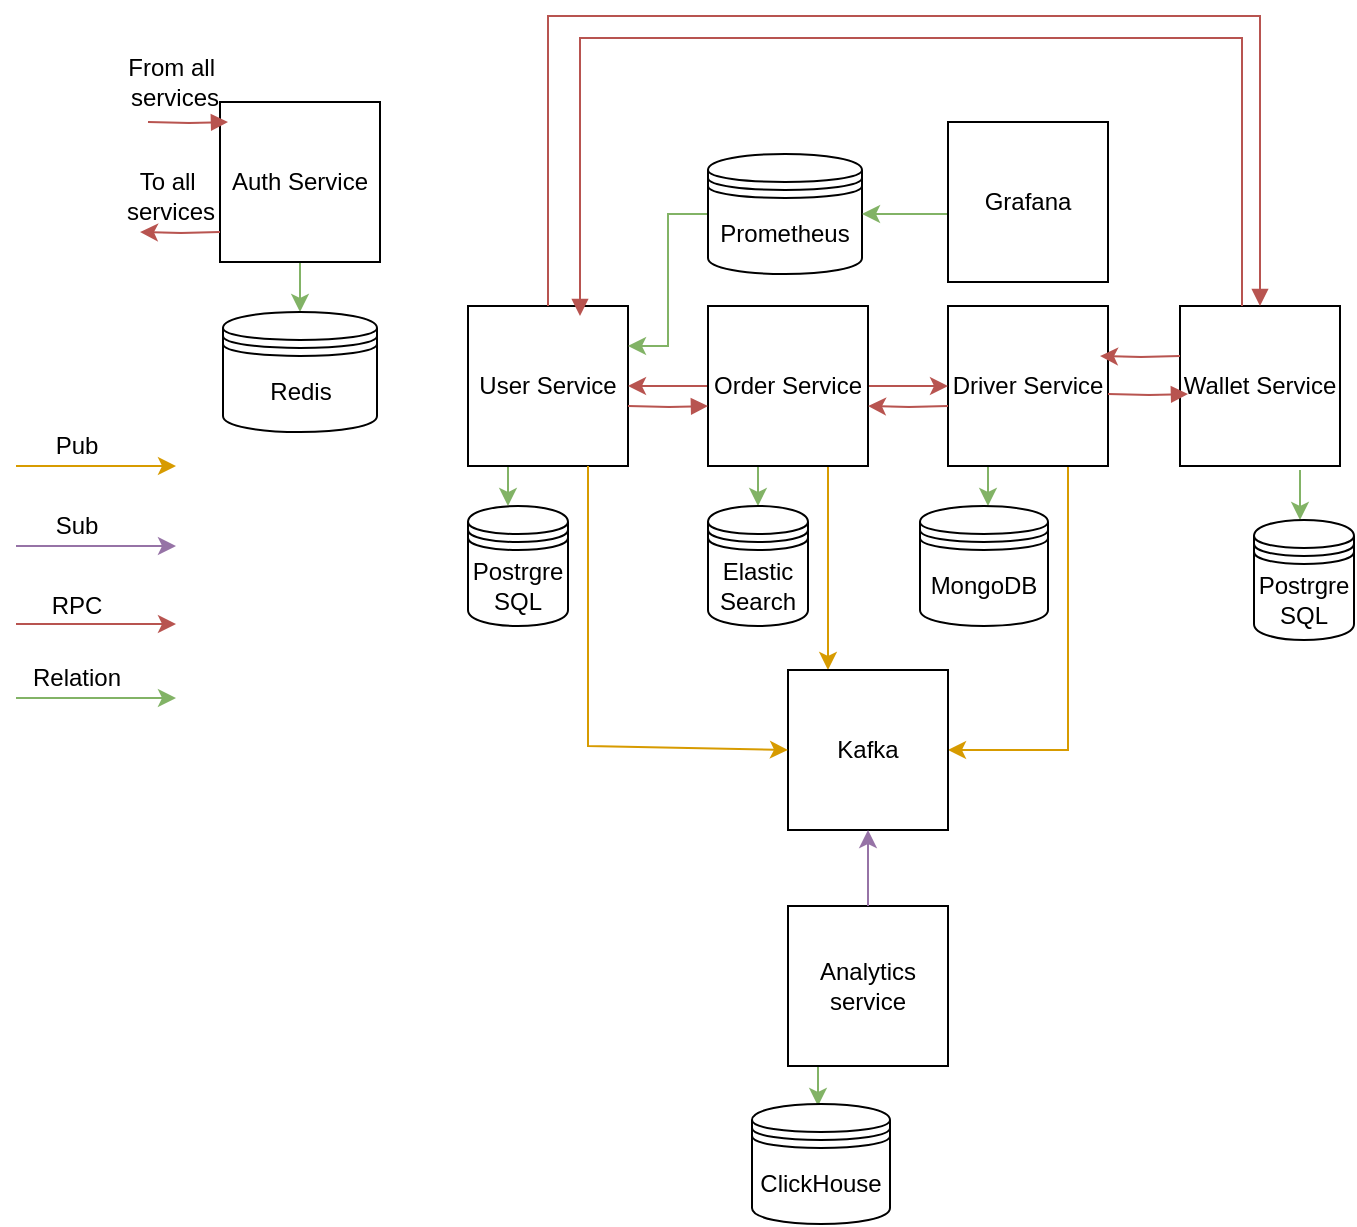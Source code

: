 <mxfile version="26.2.14">
  <diagram id="zFBP-XUctE3nVF9cw5jl" name="Page-1">
    <mxGraphModel grid="0" page="1" gridSize="10" guides="1" tooltips="1" connect="1" arrows="1" fold="1" pageScale="1" pageWidth="827" pageHeight="1169" math="0" shadow="0">
      <root>
        <mxCell id="0" />
        <mxCell id="1" parent="0" />
        <mxCell id="vAEZp4bgzZWKbFIoxMAY-40" value="" style="edgeStyle=orthogonalEdgeStyle;rounded=0;orthogonalLoop=1;jettySize=auto;html=1;fillColor=#d5e8d4;strokeColor=#82b366;" edge="1" parent="1" source="vAEZp4bgzZWKbFIoxMAY-1" target="vAEZp4bgzZWKbFIoxMAY-27">
          <mxGeometry relative="1" as="geometry">
            <Array as="points">
              <mxPoint x="260" y="250" />
              <mxPoint x="260" y="250" />
            </Array>
          </mxGeometry>
        </mxCell>
        <mxCell id="UwVDJzkmAjL8HctPfZV4-12" value="" style="edgeStyle=orthogonalEdgeStyle;rounded=0;orthogonalLoop=1;jettySize=auto;html=1;fillColor=#d5e8d4;strokeColor=#82b366;entryX=0.5;entryY=0;entryDx=0;entryDy=0;exitX=0.5;exitY=1;exitDx=0;exitDy=0;" edge="1" parent="1" source="1L8-W3_45SVC8CiAPReL-1" target="P5T-EjvxsfBQwfRlNmyN-1">
          <mxGeometry relative="1" as="geometry">
            <mxPoint x="83" y="142" as="targetPoint" />
          </mxGeometry>
        </mxCell>
        <mxCell id="vAEZp4bgzZWKbFIoxMAY-1" value="User Service" style="whiteSpace=wrap;html=1;aspect=fixed;" vertex="1" parent="1">
          <mxGeometry x="240" y="160" width="80" height="80" as="geometry" />
        </mxCell>
        <mxCell id="vAEZp4bgzZWKbFIoxMAY-44" value="" style="edgeStyle=orthogonalEdgeStyle;rounded=0;orthogonalLoop=1;jettySize=auto;html=1;exitX=0.25;exitY=1;exitDx=0;exitDy=0;fillColor=#d5e8d4;strokeColor=#82b366;" edge="1" parent="1" source="vAEZp4bgzZWKbFIoxMAY-2" target="vAEZp4bgzZWKbFIoxMAY-41">
          <mxGeometry relative="1" as="geometry">
            <Array as="points">
              <mxPoint x="500" y="250" />
              <mxPoint x="500" y="250" />
            </Array>
          </mxGeometry>
        </mxCell>
        <mxCell id="vAEZp4bgzZWKbFIoxMAY-47" style="edgeStyle=orthogonalEdgeStyle;rounded=0;orthogonalLoop=1;jettySize=auto;html=1;exitX=0.75;exitY=1;exitDx=0;exitDy=0;entryX=1;entryY=0.5;entryDx=0;entryDy=0;fillColor=#ffe6cc;strokeColor=#d79b00;" edge="1" parent="1" source="vAEZp4bgzZWKbFIoxMAY-2" target="vAEZp4bgzZWKbFIoxMAY-19">
          <mxGeometry relative="1" as="geometry" />
        </mxCell>
        <mxCell id="vAEZp4bgzZWKbFIoxMAY-2" value="Driver Service" style="whiteSpace=wrap;html=1;aspect=fixed;" vertex="1" parent="1">
          <mxGeometry x="480" y="160" width="80" height="80" as="geometry" />
        </mxCell>
        <mxCell id="vAEZp4bgzZWKbFIoxMAY-34" style="edgeStyle=orthogonalEdgeStyle;rounded=0;orthogonalLoop=1;jettySize=auto;html=1;exitX=0;exitY=1;exitDx=0;exitDy=0;entryX=0.5;entryY=0;entryDx=0;entryDy=0;fillColor=#d5e8d4;strokeColor=#82b366;" edge="1" parent="1" source="vAEZp4bgzZWKbFIoxMAY-4" target="vAEZp4bgzZWKbFIoxMAY-30">
          <mxGeometry relative="1" as="geometry" />
        </mxCell>
        <mxCell id="vAEZp4bgzZWKbFIoxMAY-46" style="edgeStyle=orthogonalEdgeStyle;rounded=0;orthogonalLoop=1;jettySize=auto;html=1;exitX=0.75;exitY=1;exitDx=0;exitDy=0;entryX=0.25;entryY=0;entryDx=0;entryDy=0;fillColor=#ffe6cc;strokeColor=#d79b00;" edge="1" parent="1" source="vAEZp4bgzZWKbFIoxMAY-4" target="vAEZp4bgzZWKbFIoxMAY-19">
          <mxGeometry relative="1" as="geometry" />
        </mxCell>
        <mxCell id="vAEZp4bgzZWKbFIoxMAY-50" value="" style="edgeStyle=orthogonalEdgeStyle;rounded=0;orthogonalLoop=1;jettySize=auto;html=1;fillColor=#f8cecc;strokeColor=#b85450;" edge="1" parent="1" source="vAEZp4bgzZWKbFIoxMAY-4" target="vAEZp4bgzZWKbFIoxMAY-1">
          <mxGeometry relative="1" as="geometry" />
        </mxCell>
        <mxCell id="vAEZp4bgzZWKbFIoxMAY-51" value="" style="edgeStyle=orthogonalEdgeStyle;rounded=0;orthogonalLoop=1;jettySize=auto;html=1;fillColor=#f8cecc;strokeColor=#b85450;" edge="1" parent="1" source="vAEZp4bgzZWKbFIoxMAY-4" target="vAEZp4bgzZWKbFIoxMAY-2">
          <mxGeometry relative="1" as="geometry" />
        </mxCell>
        <mxCell id="vAEZp4bgzZWKbFIoxMAY-4" value="Order&amp;nbsp;Service" style="whiteSpace=wrap;html=1;aspect=fixed;" vertex="1" parent="1">
          <mxGeometry x="360" y="160" width="80" height="80" as="geometry" />
        </mxCell>
        <mxCell id="vAEZp4bgzZWKbFIoxMAY-38" value="" style="edgeStyle=orthogonalEdgeStyle;rounded=0;orthogonalLoop=1;jettySize=auto;html=1;fillColor=#d5e8d4;strokeColor=#82b366;" edge="1" parent="1" source="vAEZp4bgzZWKbFIoxMAY-5">
          <mxGeometry relative="1" as="geometry">
            <Array as="points">
              <mxPoint x="415" y="550" />
              <mxPoint x="415" y="550" />
            </Array>
            <mxPoint x="415" y="560" as="targetPoint" />
          </mxGeometry>
        </mxCell>
        <mxCell id="vAEZp4bgzZWKbFIoxMAY-5" value="Analytics service" style="whiteSpace=wrap;html=1;aspect=fixed;" vertex="1" parent="1">
          <mxGeometry x="400" y="460" width="80" height="80" as="geometry" />
        </mxCell>
        <mxCell id="vAEZp4bgzZWKbFIoxMAY-7" value="Relation" style="text;html=1;align=center;verticalAlign=middle;resizable=0;points=[];autosize=1;strokeColor=none;fillColor=none;" vertex="1" parent="1">
          <mxGeometry x="14" y="336" width="60" height="20" as="geometry" />
        </mxCell>
        <mxCell id="vAEZp4bgzZWKbFIoxMAY-11" value="" style="endArrow=classic;html=1;rounded=0;fillColor=#f8cecc;strokeColor=#b85450;" edge="1" parent="1">
          <mxGeometry width="50" height="50" relative="1" as="geometry">
            <mxPoint x="14" y="319" as="sourcePoint" />
            <mxPoint x="94" y="319" as="targetPoint" />
          </mxGeometry>
        </mxCell>
        <mxCell id="vAEZp4bgzZWKbFIoxMAY-12" value="RPC" style="text;html=1;align=center;verticalAlign=middle;resizable=0;points=[];autosize=1;strokeColor=none;fillColor=none;" vertex="1" parent="1">
          <mxGeometry x="24" y="300" width="40" height="20" as="geometry" />
        </mxCell>
        <mxCell id="vAEZp4bgzZWKbFIoxMAY-14" value="" style="endArrow=classic;html=1;rounded=0;fillColor=#ffe6cc;strokeColor=#d79b00;" edge="1" parent="1">
          <mxGeometry width="50" height="50" relative="1" as="geometry">
            <mxPoint x="14" y="240" as="sourcePoint" />
            <mxPoint x="94" y="240" as="targetPoint" />
          </mxGeometry>
        </mxCell>
        <mxCell id="vAEZp4bgzZWKbFIoxMAY-15" value="Pub" style="text;html=1;align=center;verticalAlign=middle;resizable=0;points=[];autosize=1;strokeColor=none;fillColor=none;" vertex="1" parent="1">
          <mxGeometry x="24" y="220" width="40" height="20" as="geometry" />
        </mxCell>
        <mxCell id="vAEZp4bgzZWKbFIoxMAY-16" value="" style="endArrow=classic;html=1;rounded=0;fillColor=#e1d5e7;strokeColor=#9673a6;" edge="1" parent="1">
          <mxGeometry width="50" height="50" relative="1" as="geometry">
            <mxPoint x="14" y="280" as="sourcePoint" />
            <mxPoint x="94" y="280" as="targetPoint" />
          </mxGeometry>
        </mxCell>
        <mxCell id="vAEZp4bgzZWKbFIoxMAY-17" value="Sub" style="text;html=1;align=center;verticalAlign=middle;resizable=0;points=[];autosize=1;strokeColor=none;fillColor=none;" vertex="1" parent="1">
          <mxGeometry x="24" y="260" width="40" height="20" as="geometry" />
        </mxCell>
        <mxCell id="vAEZp4bgzZWKbFIoxMAY-19" value="Kafka" style="whiteSpace=wrap;html=1;aspect=fixed;" vertex="1" parent="1">
          <mxGeometry x="400" y="342" width="80" height="80" as="geometry" />
        </mxCell>
        <mxCell id="vAEZp4bgzZWKbFIoxMAY-20" value="" style="endArrow=classic;html=1;rounded=0;fillColor=#ffe6cc;strokeColor=#d79b00;entryX=0;entryY=0.5;entryDx=0;entryDy=0;exitX=0.75;exitY=1;exitDx=0;exitDy=0;" edge="1" parent="1" source="vAEZp4bgzZWKbFIoxMAY-1" target="vAEZp4bgzZWKbFIoxMAY-19">
          <mxGeometry width="50" height="50" relative="1" as="geometry">
            <mxPoint x="190" y="309.5" as="sourcePoint" />
            <mxPoint x="270" y="309.5" as="targetPoint" />
            <Array as="points">
              <mxPoint x="300" y="320" />
              <mxPoint x="300" y="380" />
            </Array>
          </mxGeometry>
        </mxCell>
        <mxCell id="vAEZp4bgzZWKbFIoxMAY-23" value="" style="endArrow=classic;html=1;rounded=0;fillColor=#e1d5e7;strokeColor=#9673a6;exitX=0.5;exitY=0;exitDx=0;exitDy=0;entryX=0.5;entryY=1;entryDx=0;entryDy=0;" edge="1" parent="1" source="vAEZp4bgzZWKbFIoxMAY-5" target="vAEZp4bgzZWKbFIoxMAY-19">
          <mxGeometry width="50" height="50" relative="1" as="geometry">
            <mxPoint x="370" y="390" as="sourcePoint" />
            <mxPoint x="450" y="390" as="targetPoint" />
          </mxGeometry>
        </mxCell>
        <mxCell id="vAEZp4bgzZWKbFIoxMAY-27" value="Postrgre&lt;br&gt;SQL" style="shape=datastore;whiteSpace=wrap;html=1;" vertex="1" parent="1">
          <mxGeometry x="240" y="260" width="50" height="60" as="geometry" />
        </mxCell>
        <mxCell id="vAEZp4bgzZWKbFIoxMAY-30" value="Elastic&lt;br&gt;Search" style="shape=datastore;whiteSpace=wrap;html=1;" vertex="1" parent="1">
          <mxGeometry x="360" y="260" width="50" height="60" as="geometry" />
        </mxCell>
        <mxCell id="vAEZp4bgzZWKbFIoxMAY-41" value="MongoDB" style="shape=datastore;whiteSpace=wrap;html=1;" vertex="1" parent="1">
          <mxGeometry x="466" y="260" width="64" height="60" as="geometry" />
        </mxCell>
        <mxCell id="UwVDJzkmAjL8HctPfZV4-1" value="" style="endArrow=classic;html=1;rounded=0;fillColor=#d5e8d4;strokeColor=#82b366;" edge="1" parent="1">
          <mxGeometry width="50" height="50" relative="1" as="geometry">
            <mxPoint x="14" y="356.0" as="sourcePoint" />
            <mxPoint x="94.0" y="356.0" as="targetPoint" />
          </mxGeometry>
        </mxCell>
        <mxCell id="UwVDJzkmAjL8HctPfZV4-8" value="ClickHouse" style="shape=datastore;whiteSpace=wrap;html=1;" vertex="1" parent="1">
          <mxGeometry x="382" y="559" width="69" height="60" as="geometry" />
        </mxCell>
        <mxCell id="UwVDJzkmAjL8HctPfZV4-15" style="edgeStyle=orthogonalEdgeStyle;rounded=0;orthogonalLoop=1;jettySize=auto;html=1;entryX=1;entryY=0.25;entryDx=0;entryDy=0;fillColor=#d5e8d4;strokeColor=#82b366;" edge="1" parent="1" source="UwVDJzkmAjL8HctPfZV4-13" target="vAEZp4bgzZWKbFIoxMAY-1">
          <mxGeometry relative="1" as="geometry" />
        </mxCell>
        <mxCell id="UwVDJzkmAjL8HctPfZV4-13" value="Prometheus" style="shape=datastore;whiteSpace=wrap;html=1;" vertex="1" parent="1">
          <mxGeometry x="360" y="84" width="77" height="60" as="geometry" />
        </mxCell>
        <mxCell id="UwVDJzkmAjL8HctPfZV4-20" value="" style="edgeStyle=orthogonalEdgeStyle;rounded=0;orthogonalLoop=1;jettySize=auto;html=1;fillColor=#d5e8d4;strokeColor=#82b366;" edge="1" parent="1" source="UwVDJzkmAjL8HctPfZV4-19" target="UwVDJzkmAjL8HctPfZV4-13">
          <mxGeometry relative="1" as="geometry">
            <Array as="points">
              <mxPoint x="465" y="114" />
              <mxPoint x="465" y="114" />
            </Array>
          </mxGeometry>
        </mxCell>
        <mxCell id="UwVDJzkmAjL8HctPfZV4-19" value="Grafana" style="whiteSpace=wrap;html=1;aspect=fixed;" vertex="1" parent="1">
          <mxGeometry x="480" y="68" width="80" height="80" as="geometry" />
        </mxCell>
        <mxCell id="UwVDJzkmAjL8HctPfZV4-22" value="" style="edgeStyle=orthogonalEdgeStyle;rounded=0;orthogonalLoop=1;jettySize=auto;html=1;fillColor=#f8cecc;strokeColor=#b85450;endArrow=none;endFill=0;startArrow=block;startFill=1;" edge="1" parent="1">
          <mxGeometry relative="1" as="geometry">
            <mxPoint x="360" y="210" as="sourcePoint" />
            <mxPoint x="320" y="210" as="targetPoint" />
          </mxGeometry>
        </mxCell>
        <mxCell id="UwVDJzkmAjL8HctPfZV4-24" value="" style="edgeStyle=orthogonalEdgeStyle;rounded=0;orthogonalLoop=1;jettySize=auto;html=1;fillColor=#f8cecc;strokeColor=#b85450;" edge="1" parent="1">
          <mxGeometry relative="1" as="geometry">
            <mxPoint x="480" y="210" as="sourcePoint" />
            <mxPoint x="440" y="210" as="targetPoint" />
          </mxGeometry>
        </mxCell>
        <mxCell id="P5T-EjvxsfBQwfRlNmyN-1" value="Redis" style="shape=datastore;whiteSpace=wrap;html=1;" vertex="1" parent="1">
          <mxGeometry x="117.5" y="163" width="77" height="60" as="geometry" />
        </mxCell>
        <mxCell id="1L8-W3_45SVC8CiAPReL-1" value="Auth Service" style="whiteSpace=wrap;html=1;aspect=fixed;" vertex="1" parent="1">
          <mxGeometry x="116" y="58" width="80" height="80" as="geometry" />
        </mxCell>
        <mxCell id="1L8-W3_45SVC8CiAPReL-2" value="Wallet Service" style="whiteSpace=wrap;html=1;aspect=fixed;" vertex="1" parent="1">
          <mxGeometry x="596" y="160" width="80" height="80" as="geometry" />
        </mxCell>
        <mxCell id="1L8-W3_45SVC8CiAPReL-4" value="" style="edgeStyle=orthogonalEdgeStyle;rounded=0;orthogonalLoop=1;jettySize=auto;html=1;fillColor=#f8cecc;strokeColor=#b85450;endArrow=none;endFill=0;startArrow=block;startFill=1;" edge="1" parent="1">
          <mxGeometry relative="1" as="geometry">
            <mxPoint x="600" y="204" as="sourcePoint" />
            <mxPoint x="560" y="204" as="targetPoint" />
          </mxGeometry>
        </mxCell>
        <mxCell id="1L8-W3_45SVC8CiAPReL-5" value="" style="edgeStyle=orthogonalEdgeStyle;rounded=0;orthogonalLoop=1;jettySize=auto;html=1;fillColor=#f8cecc;strokeColor=#b85450;" edge="1" parent="1">
          <mxGeometry relative="1" as="geometry">
            <mxPoint x="596" y="185" as="sourcePoint" />
            <mxPoint x="556" y="185" as="targetPoint" />
          </mxGeometry>
        </mxCell>
        <mxCell id="1L8-W3_45SVC8CiAPReL-9" value="" style="edgeStyle=orthogonalEdgeStyle;rounded=0;orthogonalLoop=1;jettySize=auto;html=1;fillColor=#f8cecc;strokeColor=#b85450;endArrow=none;endFill=0;startArrow=block;startFill=1;" edge="1" parent="1">
          <mxGeometry relative="1" as="geometry">
            <mxPoint x="120" y="68" as="sourcePoint" />
            <mxPoint x="80" y="68" as="targetPoint" />
          </mxGeometry>
        </mxCell>
        <mxCell id="1L8-W3_45SVC8CiAPReL-10" value="From all&amp;nbsp;&lt;div&gt;services&lt;/div&gt;" style="text;html=1;align=center;verticalAlign=middle;resizable=0;points=[];autosize=1;strokeColor=none;fillColor=none;" vertex="1" parent="1">
          <mxGeometry x="60" y="27" width="65" height="41" as="geometry" />
        </mxCell>
        <mxCell id="1L8-W3_45SVC8CiAPReL-11" value="" style="edgeStyle=orthogonalEdgeStyle;rounded=0;orthogonalLoop=1;jettySize=auto;html=1;fillColor=#f8cecc;strokeColor=#b85450;" edge="1" parent="1">
          <mxGeometry relative="1" as="geometry">
            <mxPoint x="116" y="123" as="sourcePoint" />
            <mxPoint x="76" y="123" as="targetPoint" />
          </mxGeometry>
        </mxCell>
        <mxCell id="1L8-W3_45SVC8CiAPReL-13" value="To all&amp;nbsp;&lt;div&gt;services&lt;/div&gt;" style="text;html=1;align=center;verticalAlign=middle;resizable=0;points=[];autosize=1;strokeColor=none;fillColor=none;" vertex="1" parent="1">
          <mxGeometry x="60" y="84" width="62" height="41" as="geometry" />
        </mxCell>
        <mxCell id="1L8-W3_45SVC8CiAPReL-14" value="" style="edgeStyle=orthogonalEdgeStyle;rounded=0;orthogonalLoop=1;jettySize=auto;html=1;fillColor=#d5e8d4;strokeColor=#82b366;" edge="1" parent="1" target="1L8-W3_45SVC8CiAPReL-15">
          <mxGeometry relative="1" as="geometry">
            <Array as="points">
              <mxPoint x="656" y="252" />
              <mxPoint x="656" y="252" />
            </Array>
            <mxPoint x="656" y="242" as="sourcePoint" />
          </mxGeometry>
        </mxCell>
        <mxCell id="1L8-W3_45SVC8CiAPReL-15" value="Postrgre&lt;br&gt;SQL" style="shape=datastore;whiteSpace=wrap;html=1;" vertex="1" parent="1">
          <mxGeometry x="633" y="267" width="50" height="60" as="geometry" />
        </mxCell>
        <mxCell id="1L8-W3_45SVC8CiAPReL-17" value="" style="edgeStyle=orthogonalEdgeStyle;rounded=0;orthogonalLoop=1;jettySize=auto;html=1;fillColor=#f8cecc;strokeColor=#b85450;endArrow=none;endFill=0;startArrow=block;startFill=1;entryX=0.5;entryY=0;entryDx=0;entryDy=0;exitX=0.5;exitY=0;exitDx=0;exitDy=0;" edge="1" parent="1" source="1L8-W3_45SVC8CiAPReL-2" target="vAEZp4bgzZWKbFIoxMAY-1">
          <mxGeometry relative="1" as="geometry">
            <mxPoint x="656" y="133" as="sourcePoint" />
            <mxPoint x="258" y="143" as="targetPoint" />
            <Array as="points">
              <mxPoint x="636" y="15" />
              <mxPoint x="280" y="15" />
            </Array>
          </mxGeometry>
        </mxCell>
        <mxCell id="1L8-W3_45SVC8CiAPReL-18" value="" style="edgeStyle=orthogonalEdgeStyle;rounded=0;orthogonalLoop=1;jettySize=auto;html=1;fillColor=#f8cecc;strokeColor=#b85450;endArrow=none;endFill=0;startArrow=block;startFill=1;entryX=0.5;entryY=0;entryDx=0;entryDy=0;exitX=0.7;exitY=0.063;exitDx=0;exitDy=0;exitPerimeter=0;" edge="1" parent="1" source="vAEZp4bgzZWKbFIoxMAY-1">
          <mxGeometry relative="1" as="geometry">
            <mxPoint x="983" y="160" as="sourcePoint" />
            <mxPoint x="627" y="160" as="targetPoint" />
            <Array as="points">
              <mxPoint x="296" y="26" />
              <mxPoint x="627" y="26" />
            </Array>
          </mxGeometry>
        </mxCell>
      </root>
    </mxGraphModel>
  </diagram>
</mxfile>
